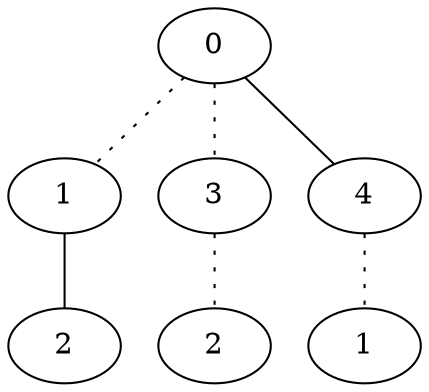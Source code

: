 graph {
a0[label=0];
a1[label=1];
a2[label=2];
a3[label=3];
a4[label=2];
a5[label=4];
a6[label=1];
a0 -- a1 [style=dotted];
a0 -- a3 [style=dotted];
a0 -- a5;
a1 -- a2;
a3 -- a4 [style=dotted];
a5 -- a6 [style=dotted];
}
